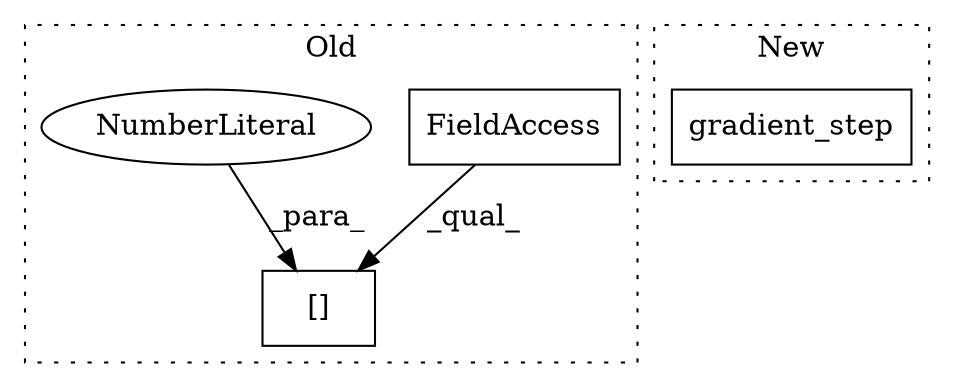 digraph G {
subgraph cluster0 {
1 [label="[]" a="2" s="5996,6005" l="8,1" shape="box"];
3 [label="FieldAccess" a="22" s="5996" l="7" shape="box"];
4 [label="NumberLiteral" a="34" s="6004" l="1" shape="ellipse"];
label = "Old";
style="dotted";
}
subgraph cluster1 {
2 [label="gradient_step" a="32" s="5123,5145" l="14,1" shape="box"];
label = "New";
style="dotted";
}
3 -> 1 [label="_qual_"];
4 -> 1 [label="_para_"];
}